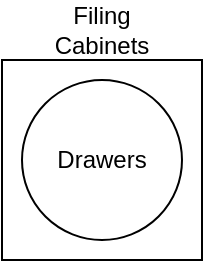 <mxfile version="22.1.8" type="github">
  <diagram name="Page-1" id="1MV46rAHlPbw8p71Xk87">
    <mxGraphModel dx="637" dy="746" grid="1" gridSize="10" guides="1" tooltips="1" connect="1" arrows="1" fold="1" page="1" pageScale="1" pageWidth="827" pageHeight="1169" math="0" shadow="0">
      <root>
        <mxCell id="0" />
        <mxCell id="1" parent="0" />
        <mxCell id="-r5W60An7yHclekTi8GZ-2" value="" style="rounded=0;whiteSpace=wrap;html=1;" parent="1" vertex="1">
          <mxGeometry x="270" y="330" width="100" height="100" as="geometry" />
        </mxCell>
        <mxCell id="-r5W60An7yHclekTi8GZ-1" value="Drawers" style="ellipse;whiteSpace=wrap;html=1;aspect=fixed;" parent="1" vertex="1">
          <mxGeometry x="280" y="340" width="80" height="80" as="geometry" />
        </mxCell>
        <mxCell id="-r5W60An7yHclekTi8GZ-3" value="&lt;div&gt;Filing&lt;/div&gt;&lt;div&gt;Cabinets&lt;br&gt;&lt;/div&gt;" style="text;html=1;strokeColor=none;fillColor=none;align=center;verticalAlign=middle;whiteSpace=wrap;rounded=0;" parent="1" vertex="1">
          <mxGeometry x="290" y="300" width="60" height="30" as="geometry" />
        </mxCell>
      </root>
    </mxGraphModel>
  </diagram>
</mxfile>
